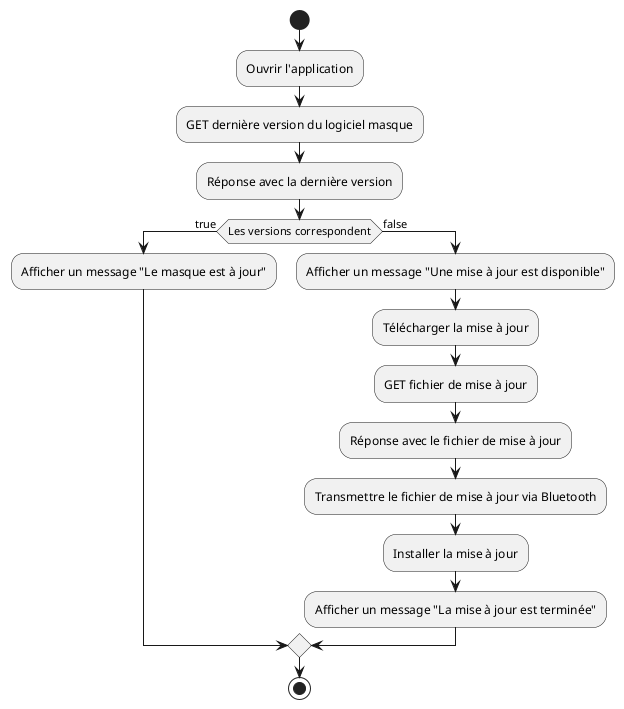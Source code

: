 @startuml

start

:Ouvrir l'application;
:GET dernière version du logiciel masque;
:Réponse avec la dernière version;

if (Les versions correspondent) then (true)
  :Afficher un message "Le masque est à jour";
else (false)
  :Afficher un message "Une mise à jour est disponible";
  :Télécharger la mise à jour;
  :GET fichier de mise à jour;
  :Réponse avec le fichier de mise à jour;
  :Transmettre le fichier de mise à jour via Bluetooth;
  :Installer la mise à jour;
  :Afficher un message "La mise à jour est terminée";
endif

stop
@enduml